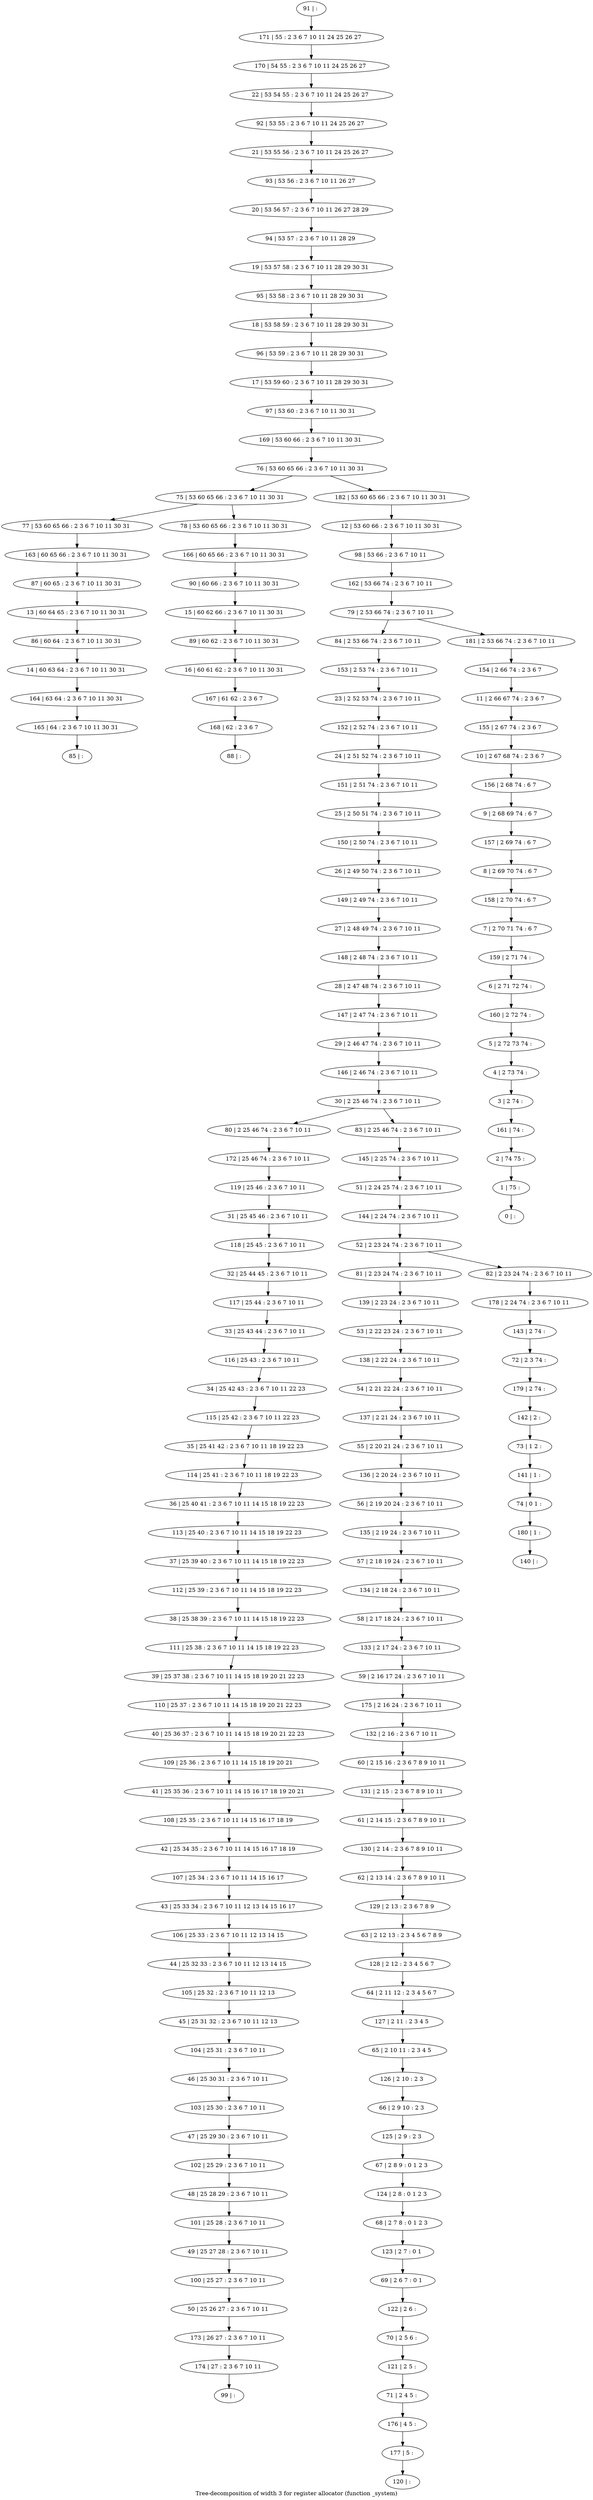 digraph G {
graph [label="Tree-decomposition of width 3 for register allocator (function _system)"]
0[label="0 | : "];
1[label="1 | 75 : "];
2[label="2 | 74 75 : "];
3[label="3 | 2 74 : "];
4[label="4 | 2 73 74 : "];
5[label="5 | 2 72 73 74 : "];
6[label="6 | 2 71 72 74 : "];
7[label="7 | 2 70 71 74 : 6 7 "];
8[label="8 | 2 69 70 74 : 6 7 "];
9[label="9 | 2 68 69 74 : 6 7 "];
10[label="10 | 2 67 68 74 : 2 3 6 7 "];
11[label="11 | 2 66 67 74 : 2 3 6 7 "];
12[label="12 | 53 60 66 : 2 3 6 7 10 11 30 31 "];
13[label="13 | 60 64 65 : 2 3 6 7 10 11 30 31 "];
14[label="14 | 60 63 64 : 2 3 6 7 10 11 30 31 "];
15[label="15 | 60 62 66 : 2 3 6 7 10 11 30 31 "];
16[label="16 | 60 61 62 : 2 3 6 7 10 11 30 31 "];
17[label="17 | 53 59 60 : 2 3 6 7 10 11 28 29 30 31 "];
18[label="18 | 53 58 59 : 2 3 6 7 10 11 28 29 30 31 "];
19[label="19 | 53 57 58 : 2 3 6 7 10 11 28 29 30 31 "];
20[label="20 | 53 56 57 : 2 3 6 7 10 11 26 27 28 29 "];
21[label="21 | 53 55 56 : 2 3 6 7 10 11 24 25 26 27 "];
22[label="22 | 53 54 55 : 2 3 6 7 10 11 24 25 26 27 "];
23[label="23 | 2 52 53 74 : 2 3 6 7 10 11 "];
24[label="24 | 2 51 52 74 : 2 3 6 7 10 11 "];
25[label="25 | 2 50 51 74 : 2 3 6 7 10 11 "];
26[label="26 | 2 49 50 74 : 2 3 6 7 10 11 "];
27[label="27 | 2 48 49 74 : 2 3 6 7 10 11 "];
28[label="28 | 2 47 48 74 : 2 3 6 7 10 11 "];
29[label="29 | 2 46 47 74 : 2 3 6 7 10 11 "];
30[label="30 | 2 25 46 74 : 2 3 6 7 10 11 "];
31[label="31 | 25 45 46 : 2 3 6 7 10 11 "];
32[label="32 | 25 44 45 : 2 3 6 7 10 11 "];
33[label="33 | 25 43 44 : 2 3 6 7 10 11 "];
34[label="34 | 25 42 43 : 2 3 6 7 10 11 22 23 "];
35[label="35 | 25 41 42 : 2 3 6 7 10 11 18 19 22 23 "];
36[label="36 | 25 40 41 : 2 3 6 7 10 11 14 15 18 19 22 23 "];
37[label="37 | 25 39 40 : 2 3 6 7 10 11 14 15 18 19 22 23 "];
38[label="38 | 25 38 39 : 2 3 6 7 10 11 14 15 18 19 22 23 "];
39[label="39 | 25 37 38 : 2 3 6 7 10 11 14 15 18 19 20 21 22 23 "];
40[label="40 | 25 36 37 : 2 3 6 7 10 11 14 15 18 19 20 21 22 23 "];
41[label="41 | 25 35 36 : 2 3 6 7 10 11 14 15 16 17 18 19 20 21 "];
42[label="42 | 25 34 35 : 2 3 6 7 10 11 14 15 16 17 18 19 "];
43[label="43 | 25 33 34 : 2 3 6 7 10 11 12 13 14 15 16 17 "];
44[label="44 | 25 32 33 : 2 3 6 7 10 11 12 13 14 15 "];
45[label="45 | 25 31 32 : 2 3 6 7 10 11 12 13 "];
46[label="46 | 25 30 31 : 2 3 6 7 10 11 "];
47[label="47 | 25 29 30 : 2 3 6 7 10 11 "];
48[label="48 | 25 28 29 : 2 3 6 7 10 11 "];
49[label="49 | 25 27 28 : 2 3 6 7 10 11 "];
50[label="50 | 25 26 27 : 2 3 6 7 10 11 "];
51[label="51 | 2 24 25 74 : 2 3 6 7 10 11 "];
52[label="52 | 2 23 24 74 : 2 3 6 7 10 11 "];
53[label="53 | 2 22 23 24 : 2 3 6 7 10 11 "];
54[label="54 | 2 21 22 24 : 2 3 6 7 10 11 "];
55[label="55 | 2 20 21 24 : 2 3 6 7 10 11 "];
56[label="56 | 2 19 20 24 : 2 3 6 7 10 11 "];
57[label="57 | 2 18 19 24 : 2 3 6 7 10 11 "];
58[label="58 | 2 17 18 24 : 2 3 6 7 10 11 "];
59[label="59 | 2 16 17 24 : 2 3 6 7 10 11 "];
60[label="60 | 2 15 16 : 2 3 6 7 8 9 10 11 "];
61[label="61 | 2 14 15 : 2 3 6 7 8 9 10 11 "];
62[label="62 | 2 13 14 : 2 3 6 7 8 9 10 11 "];
63[label="63 | 2 12 13 : 2 3 4 5 6 7 8 9 "];
64[label="64 | 2 11 12 : 2 3 4 5 6 7 "];
65[label="65 | 2 10 11 : 2 3 4 5 "];
66[label="66 | 2 9 10 : 2 3 "];
67[label="67 | 2 8 9 : 0 1 2 3 "];
68[label="68 | 2 7 8 : 0 1 2 3 "];
69[label="69 | 2 6 7 : 0 1 "];
70[label="70 | 2 5 6 : "];
71[label="71 | 2 4 5 : "];
72[label="72 | 2 3 74 : "];
73[label="73 | 1 2 : "];
74[label="74 | 0 1 : "];
75[label="75 | 53 60 65 66 : 2 3 6 7 10 11 30 31 "];
76[label="76 | 53 60 65 66 : 2 3 6 7 10 11 30 31 "];
77[label="77 | 53 60 65 66 : 2 3 6 7 10 11 30 31 "];
78[label="78 | 53 60 65 66 : 2 3 6 7 10 11 30 31 "];
79[label="79 | 2 53 66 74 : 2 3 6 7 10 11 "];
80[label="80 | 2 25 46 74 : 2 3 6 7 10 11 "];
81[label="81 | 2 23 24 74 : 2 3 6 7 10 11 "];
82[label="82 | 2 23 24 74 : 2 3 6 7 10 11 "];
83[label="83 | 2 25 46 74 : 2 3 6 7 10 11 "];
84[label="84 | 2 53 66 74 : 2 3 6 7 10 11 "];
85[label="85 | : "];
86[label="86 | 60 64 : 2 3 6 7 10 11 30 31 "];
87[label="87 | 60 65 : 2 3 6 7 10 11 30 31 "];
88[label="88 | : "];
89[label="89 | 60 62 : 2 3 6 7 10 11 30 31 "];
90[label="90 | 60 66 : 2 3 6 7 10 11 30 31 "];
91[label="91 | : "];
92[label="92 | 53 55 : 2 3 6 7 10 11 24 25 26 27 "];
93[label="93 | 53 56 : 2 3 6 7 10 11 26 27 "];
94[label="94 | 53 57 : 2 3 6 7 10 11 28 29 "];
95[label="95 | 53 58 : 2 3 6 7 10 11 28 29 30 31 "];
96[label="96 | 53 59 : 2 3 6 7 10 11 28 29 30 31 "];
97[label="97 | 53 60 : 2 3 6 7 10 11 30 31 "];
98[label="98 | 53 66 : 2 3 6 7 10 11 "];
99[label="99 | : "];
100[label="100 | 25 27 : 2 3 6 7 10 11 "];
101[label="101 | 25 28 : 2 3 6 7 10 11 "];
102[label="102 | 25 29 : 2 3 6 7 10 11 "];
103[label="103 | 25 30 : 2 3 6 7 10 11 "];
104[label="104 | 25 31 : 2 3 6 7 10 11 "];
105[label="105 | 25 32 : 2 3 6 7 10 11 12 13 "];
106[label="106 | 25 33 : 2 3 6 7 10 11 12 13 14 15 "];
107[label="107 | 25 34 : 2 3 6 7 10 11 14 15 16 17 "];
108[label="108 | 25 35 : 2 3 6 7 10 11 14 15 16 17 18 19 "];
109[label="109 | 25 36 : 2 3 6 7 10 11 14 15 18 19 20 21 "];
110[label="110 | 25 37 : 2 3 6 7 10 11 14 15 18 19 20 21 22 23 "];
111[label="111 | 25 38 : 2 3 6 7 10 11 14 15 18 19 22 23 "];
112[label="112 | 25 39 : 2 3 6 7 10 11 14 15 18 19 22 23 "];
113[label="113 | 25 40 : 2 3 6 7 10 11 14 15 18 19 22 23 "];
114[label="114 | 25 41 : 2 3 6 7 10 11 18 19 22 23 "];
115[label="115 | 25 42 : 2 3 6 7 10 11 22 23 "];
116[label="116 | 25 43 : 2 3 6 7 10 11 "];
117[label="117 | 25 44 : 2 3 6 7 10 11 "];
118[label="118 | 25 45 : 2 3 6 7 10 11 "];
119[label="119 | 25 46 : 2 3 6 7 10 11 "];
120[label="120 | : "];
121[label="121 | 2 5 : "];
122[label="122 | 2 6 : "];
123[label="123 | 2 7 : 0 1 "];
124[label="124 | 2 8 : 0 1 2 3 "];
125[label="125 | 2 9 : 2 3 "];
126[label="126 | 2 10 : 2 3 "];
127[label="127 | 2 11 : 2 3 4 5 "];
128[label="128 | 2 12 : 2 3 4 5 6 7 "];
129[label="129 | 2 13 : 2 3 6 7 8 9 "];
130[label="130 | 2 14 : 2 3 6 7 8 9 10 11 "];
131[label="131 | 2 15 : 2 3 6 7 8 9 10 11 "];
132[label="132 | 2 16 : 2 3 6 7 10 11 "];
133[label="133 | 2 17 24 : 2 3 6 7 10 11 "];
134[label="134 | 2 18 24 : 2 3 6 7 10 11 "];
135[label="135 | 2 19 24 : 2 3 6 7 10 11 "];
136[label="136 | 2 20 24 : 2 3 6 7 10 11 "];
137[label="137 | 2 21 24 : 2 3 6 7 10 11 "];
138[label="138 | 2 22 24 : 2 3 6 7 10 11 "];
139[label="139 | 2 23 24 : 2 3 6 7 10 11 "];
140[label="140 | : "];
141[label="141 | 1 : "];
142[label="142 | 2 : "];
143[label="143 | 2 74 : "];
144[label="144 | 2 24 74 : 2 3 6 7 10 11 "];
145[label="145 | 2 25 74 : 2 3 6 7 10 11 "];
146[label="146 | 2 46 74 : 2 3 6 7 10 11 "];
147[label="147 | 2 47 74 : 2 3 6 7 10 11 "];
148[label="148 | 2 48 74 : 2 3 6 7 10 11 "];
149[label="149 | 2 49 74 : 2 3 6 7 10 11 "];
150[label="150 | 2 50 74 : 2 3 6 7 10 11 "];
151[label="151 | 2 51 74 : 2 3 6 7 10 11 "];
152[label="152 | 2 52 74 : 2 3 6 7 10 11 "];
153[label="153 | 2 53 74 : 2 3 6 7 10 11 "];
154[label="154 | 2 66 74 : 2 3 6 7 "];
155[label="155 | 2 67 74 : 2 3 6 7 "];
156[label="156 | 2 68 74 : 6 7 "];
157[label="157 | 2 69 74 : 6 7 "];
158[label="158 | 2 70 74 : 6 7 "];
159[label="159 | 2 71 74 : "];
160[label="160 | 2 72 74 : "];
161[label="161 | 74 : "];
162[label="162 | 53 66 74 : 2 3 6 7 10 11 "];
163[label="163 | 60 65 66 : 2 3 6 7 10 11 30 31 "];
164[label="164 | 63 64 : 2 3 6 7 10 11 30 31 "];
165[label="165 | 64 : 2 3 6 7 10 11 30 31 "];
166[label="166 | 60 65 66 : 2 3 6 7 10 11 30 31 "];
167[label="167 | 61 62 : 2 3 6 7 "];
168[label="168 | 62 : 2 3 6 7 "];
169[label="169 | 53 60 66 : 2 3 6 7 10 11 30 31 "];
170[label="170 | 54 55 : 2 3 6 7 10 11 24 25 26 27 "];
171[label="171 | 55 : 2 3 6 7 10 11 24 25 26 27 "];
172[label="172 | 25 46 74 : 2 3 6 7 10 11 "];
173[label="173 | 26 27 : 2 3 6 7 10 11 "];
174[label="174 | 27 : 2 3 6 7 10 11 "];
175[label="175 | 2 16 24 : 2 3 6 7 10 11 "];
176[label="176 | 4 5 : "];
177[label="177 | 5 : "];
178[label="178 | 2 24 74 : 2 3 6 7 10 11 "];
179[label="179 | 2 74 : "];
180[label="180 | 1 : "];
181[label="181 | 2 53 66 74 : 2 3 6 7 10 11 "];
182[label="182 | 53 60 65 66 : 2 3 6 7 10 11 30 31 "];
75->77 ;
75->78 ;
30->80 ;
52->81 ;
52->82 ;
30->83 ;
86->14 ;
13->86 ;
87->13 ;
89->16 ;
15->89 ;
90->15 ;
100->50 ;
49->100 ;
101->49 ;
48->101 ;
102->48 ;
47->102 ;
103->47 ;
46->103 ;
104->46 ;
45->104 ;
105->45 ;
44->105 ;
106->44 ;
43->106 ;
107->43 ;
42->107 ;
108->42 ;
41->108 ;
109->41 ;
40->109 ;
110->40 ;
39->110 ;
111->39 ;
38->111 ;
112->38 ;
37->112 ;
113->37 ;
36->113 ;
114->36 ;
35->114 ;
115->35 ;
34->115 ;
116->34 ;
33->116 ;
117->33 ;
32->117 ;
118->32 ;
31->118 ;
119->31 ;
121->71 ;
70->121 ;
122->70 ;
69->122 ;
123->69 ;
68->123 ;
124->68 ;
67->124 ;
125->67 ;
66->125 ;
126->66 ;
65->126 ;
127->65 ;
64->127 ;
128->64 ;
63->128 ;
129->63 ;
62->129 ;
130->62 ;
61->130 ;
131->61 ;
60->131 ;
132->60 ;
133->59 ;
58->133 ;
134->58 ;
57->134 ;
135->57 ;
56->135 ;
136->56 ;
55->136 ;
137->55 ;
54->137 ;
138->54 ;
53->138 ;
139->53 ;
81->139 ;
141->74 ;
73->141 ;
142->73 ;
143->72 ;
144->52 ;
51->144 ;
145->51 ;
83->145 ;
146->30 ;
29->146 ;
147->29 ;
28->147 ;
148->28 ;
27->148 ;
149->27 ;
26->149 ;
150->26 ;
25->150 ;
151->25 ;
24->151 ;
152->24 ;
23->152 ;
153->23 ;
84->153 ;
163->87 ;
77->163 ;
14->164 ;
165->85 ;
164->165 ;
166->90 ;
78->166 ;
16->167 ;
168->88 ;
167->168 ;
172->119 ;
80->172 ;
50->173 ;
174->99 ;
173->174 ;
175->132 ;
59->175 ;
71->176 ;
177->120 ;
176->177 ;
178->143 ;
82->178 ;
179->142 ;
72->179 ;
180->140 ;
74->180 ;
91->171 ;
171->170 ;
170->22 ;
22->92 ;
92->21 ;
21->93 ;
93->20 ;
20->94 ;
94->19 ;
19->95 ;
95->18 ;
18->96 ;
96->17 ;
17->97 ;
97->169 ;
169->76 ;
12->98 ;
98->162 ;
162->79 ;
154->11 ;
11->155 ;
155->10 ;
10->156 ;
156->9 ;
9->157 ;
157->8 ;
8->158 ;
158->7 ;
7->159 ;
159->6 ;
6->160 ;
160->5 ;
5->4 ;
4->3 ;
3->161 ;
161->2 ;
2->1 ;
1->0 ;
181->154 ;
182->12 ;
79->84 ;
79->181 ;
76->75 ;
76->182 ;
}
